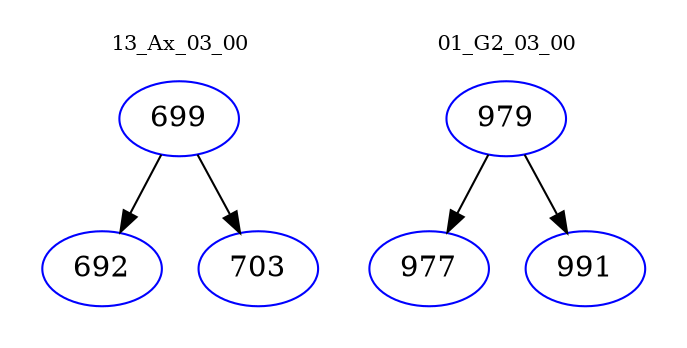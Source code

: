 digraph{
subgraph cluster_0 {
color = white
label = "13_Ax_03_00";
fontsize=10;
T0_699 [label="699", color="blue"]
T0_699 -> T0_692 [color="black"]
T0_692 [label="692", color="blue"]
T0_699 -> T0_703 [color="black"]
T0_703 [label="703", color="blue"]
}
subgraph cluster_1 {
color = white
label = "01_G2_03_00";
fontsize=10;
T1_979 [label="979", color="blue"]
T1_979 -> T1_977 [color="black"]
T1_977 [label="977", color="blue"]
T1_979 -> T1_991 [color="black"]
T1_991 [label="991", color="blue"]
}
}
